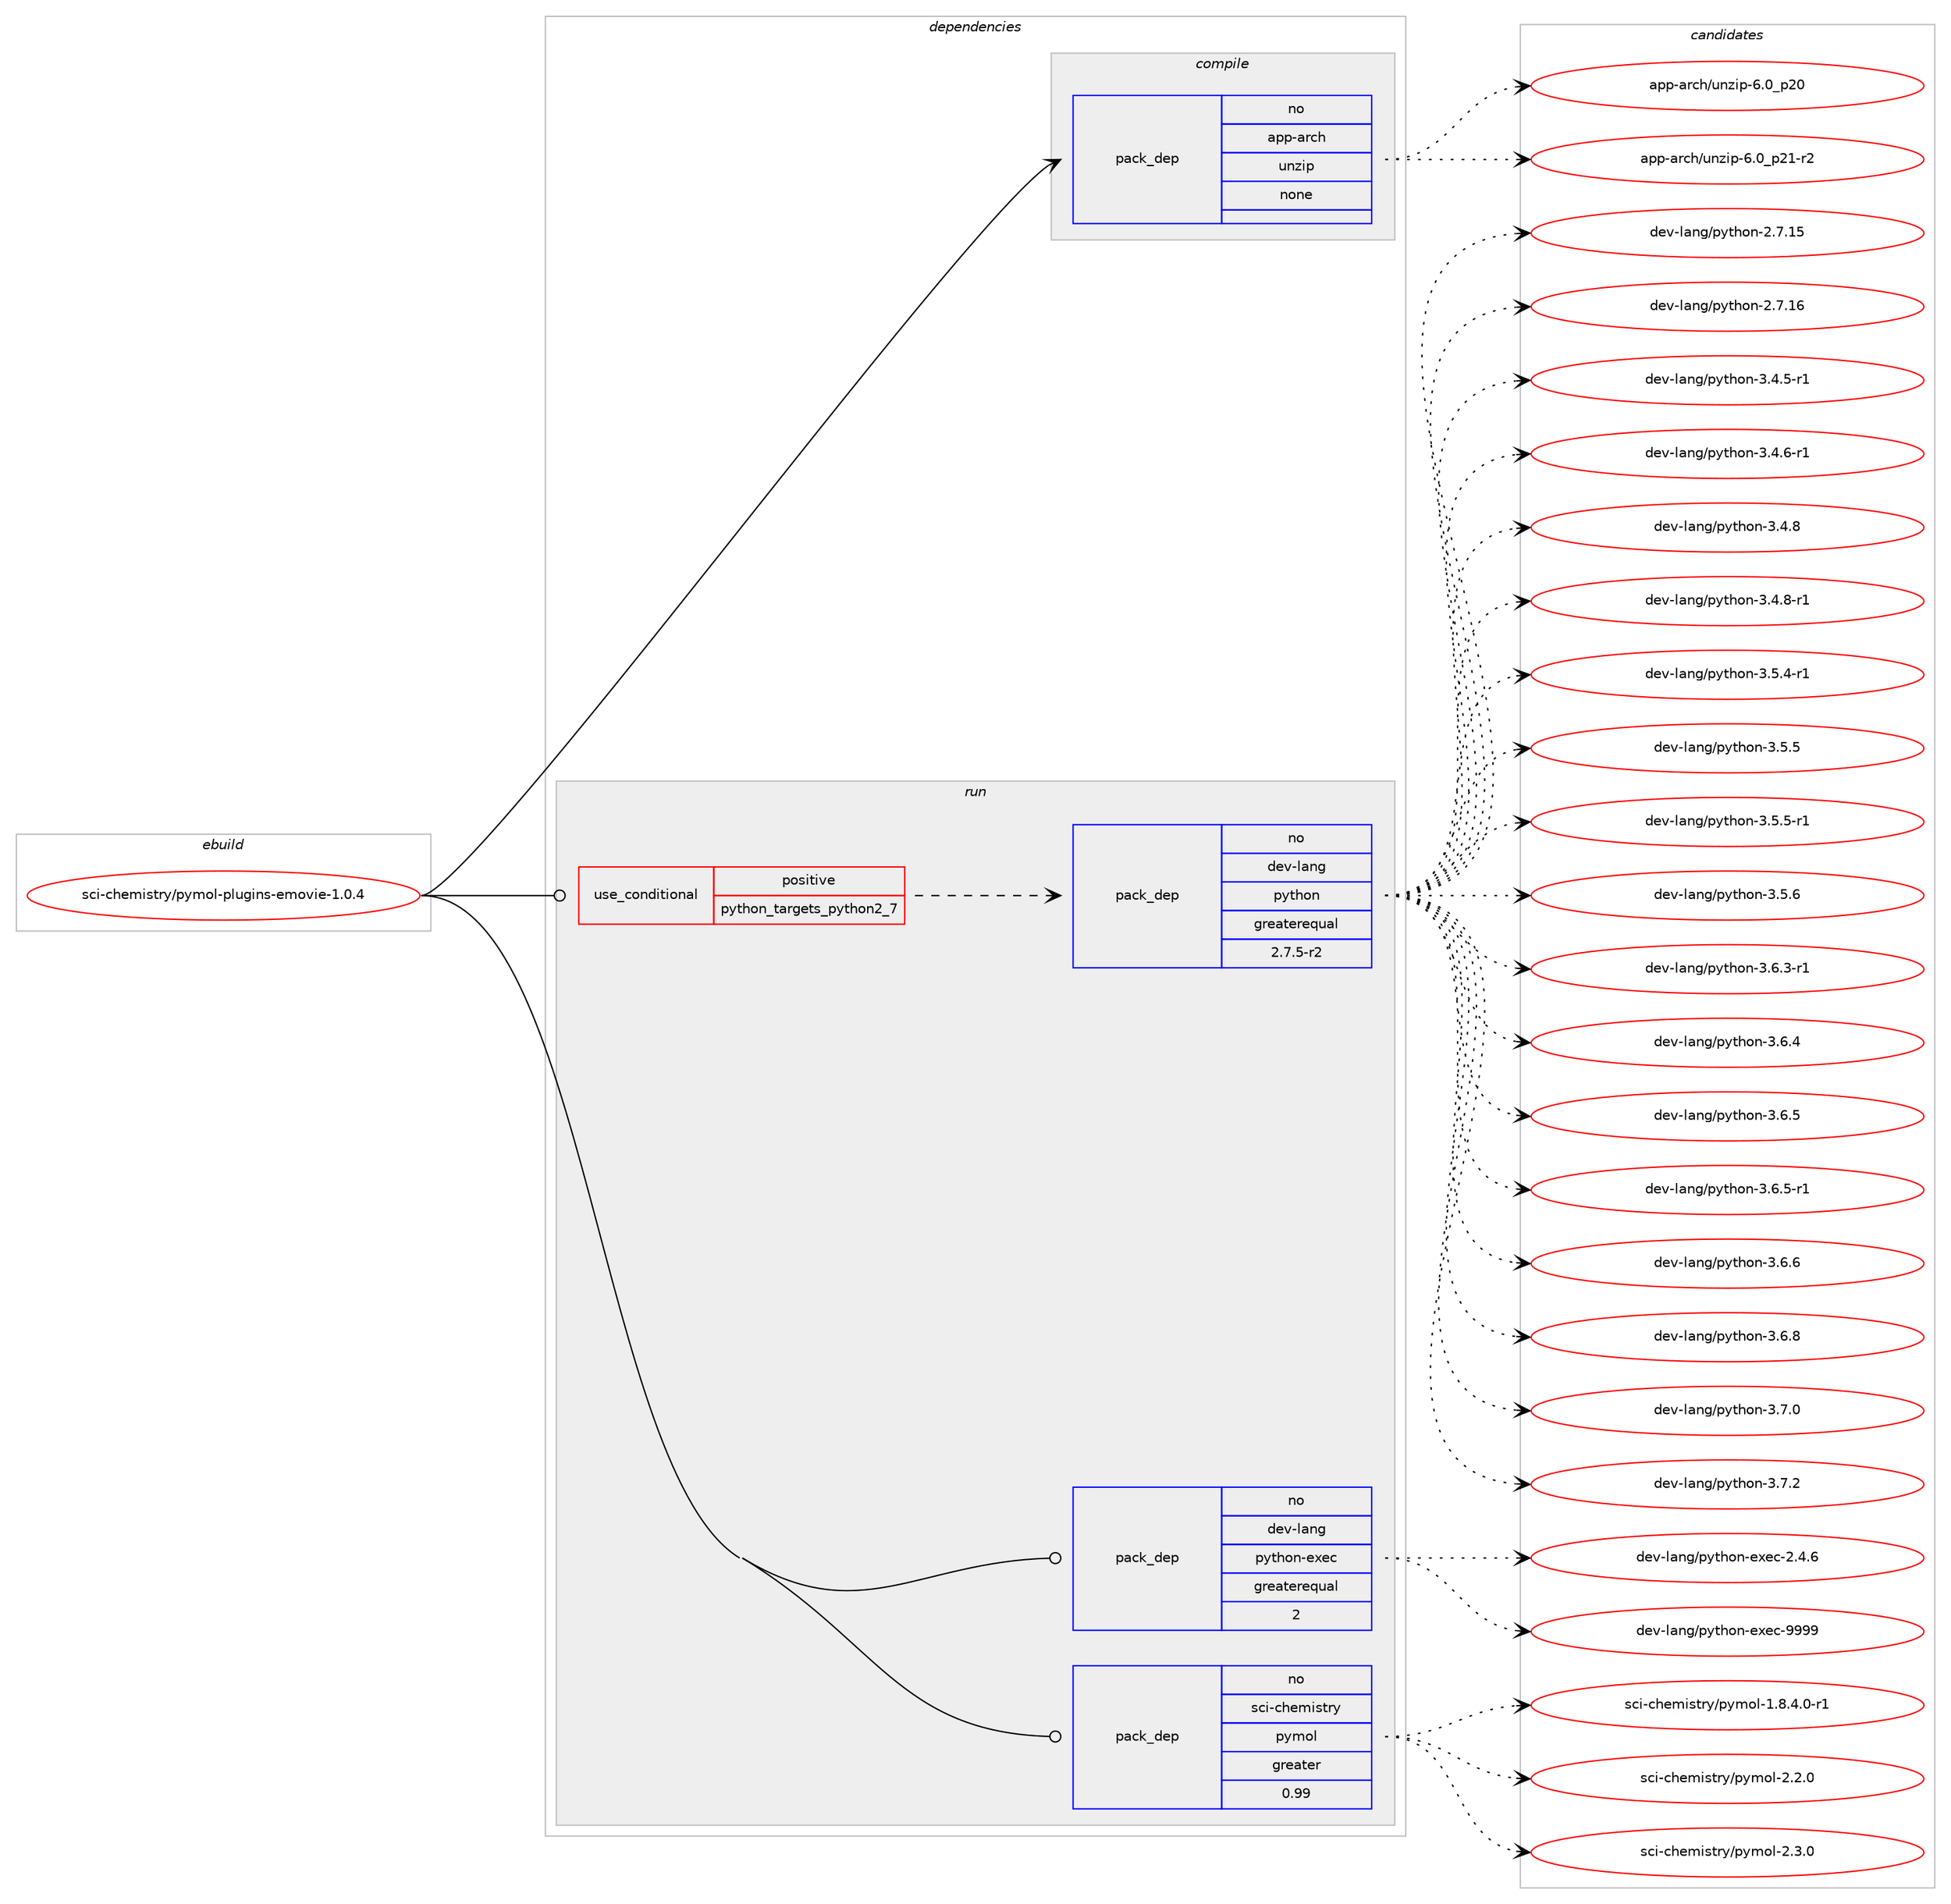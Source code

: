 digraph prolog {

# *************
# Graph options
# *************

newrank=true;
concentrate=true;
compound=true;
graph [rankdir=LR,fontname=Helvetica,fontsize=10,ranksep=1.5];#, ranksep=2.5, nodesep=0.2];
edge  [arrowhead=vee];
node  [fontname=Helvetica,fontsize=10];

# **********
# The ebuild
# **********

subgraph cluster_leftcol {
color=gray;
rank=same;
label=<<i>ebuild</i>>;
id [label="sci-chemistry/pymol-plugins-emovie-1.0.4", color=red, width=4, href="../sci-chemistry/pymol-plugins-emovie-1.0.4.svg"];
}

# ****************
# The dependencies
# ****************

subgraph cluster_midcol {
color=gray;
label=<<i>dependencies</i>>;
subgraph cluster_compile {
fillcolor="#eeeeee";
style=filled;
label=<<i>compile</i>>;
subgraph pack1208508 {
dependency1688665 [label=<<TABLE BORDER="0" CELLBORDER="1" CELLSPACING="0" CELLPADDING="4" WIDTH="220"><TR><TD ROWSPAN="6" CELLPADDING="30">pack_dep</TD></TR><TR><TD WIDTH="110">no</TD></TR><TR><TD>app-arch</TD></TR><TR><TD>unzip</TD></TR><TR><TD>none</TD></TR><TR><TD></TD></TR></TABLE>>, shape=none, color=blue];
}
id:e -> dependency1688665:w [weight=20,style="solid",arrowhead="vee"];
}
subgraph cluster_compileandrun {
fillcolor="#eeeeee";
style=filled;
label=<<i>compile and run</i>>;
}
subgraph cluster_run {
fillcolor="#eeeeee";
style=filled;
label=<<i>run</i>>;
subgraph cond452501 {
dependency1688666 [label=<<TABLE BORDER="0" CELLBORDER="1" CELLSPACING="0" CELLPADDING="4"><TR><TD ROWSPAN="3" CELLPADDING="10">use_conditional</TD></TR><TR><TD>positive</TD></TR><TR><TD>python_targets_python2_7</TD></TR></TABLE>>, shape=none, color=red];
subgraph pack1208509 {
dependency1688667 [label=<<TABLE BORDER="0" CELLBORDER="1" CELLSPACING="0" CELLPADDING="4" WIDTH="220"><TR><TD ROWSPAN="6" CELLPADDING="30">pack_dep</TD></TR><TR><TD WIDTH="110">no</TD></TR><TR><TD>dev-lang</TD></TR><TR><TD>python</TD></TR><TR><TD>greaterequal</TD></TR><TR><TD>2.7.5-r2</TD></TR></TABLE>>, shape=none, color=blue];
}
dependency1688666:e -> dependency1688667:w [weight=20,style="dashed",arrowhead="vee"];
}
id:e -> dependency1688666:w [weight=20,style="solid",arrowhead="odot"];
subgraph pack1208510 {
dependency1688668 [label=<<TABLE BORDER="0" CELLBORDER="1" CELLSPACING="0" CELLPADDING="4" WIDTH="220"><TR><TD ROWSPAN="6" CELLPADDING="30">pack_dep</TD></TR><TR><TD WIDTH="110">no</TD></TR><TR><TD>dev-lang</TD></TR><TR><TD>python-exec</TD></TR><TR><TD>greaterequal</TD></TR><TR><TD>2</TD></TR></TABLE>>, shape=none, color=blue];
}
id:e -> dependency1688668:w [weight=20,style="solid",arrowhead="odot"];
subgraph pack1208511 {
dependency1688669 [label=<<TABLE BORDER="0" CELLBORDER="1" CELLSPACING="0" CELLPADDING="4" WIDTH="220"><TR><TD ROWSPAN="6" CELLPADDING="30">pack_dep</TD></TR><TR><TD WIDTH="110">no</TD></TR><TR><TD>sci-chemistry</TD></TR><TR><TD>pymol</TD></TR><TR><TD>greater</TD></TR><TR><TD>0.99</TD></TR></TABLE>>, shape=none, color=blue];
}
id:e -> dependency1688669:w [weight=20,style="solid",arrowhead="odot"];
}
}

# **************
# The candidates
# **************

subgraph cluster_choices {
rank=same;
color=gray;
label=<<i>candidates</i>>;

subgraph choice1208508 {
color=black;
nodesep=1;
choice971121124597114991044711711012210511245544648951125048 [label="app-arch/unzip-6.0_p20", color=red, width=4,href="../app-arch/unzip-6.0_p20.svg"];
choice9711211245971149910447117110122105112455446489511250494511450 [label="app-arch/unzip-6.0_p21-r2", color=red, width=4,href="../app-arch/unzip-6.0_p21-r2.svg"];
dependency1688665:e -> choice971121124597114991044711711012210511245544648951125048:w [style=dotted,weight="100"];
dependency1688665:e -> choice9711211245971149910447117110122105112455446489511250494511450:w [style=dotted,weight="100"];
}
subgraph choice1208509 {
color=black;
nodesep=1;
choice10010111845108971101034711212111610411111045504655464953 [label="dev-lang/python-2.7.15", color=red, width=4,href="../dev-lang/python-2.7.15.svg"];
choice10010111845108971101034711212111610411111045504655464954 [label="dev-lang/python-2.7.16", color=red, width=4,href="../dev-lang/python-2.7.16.svg"];
choice1001011184510897110103471121211161041111104551465246534511449 [label="dev-lang/python-3.4.5-r1", color=red, width=4,href="../dev-lang/python-3.4.5-r1.svg"];
choice1001011184510897110103471121211161041111104551465246544511449 [label="dev-lang/python-3.4.6-r1", color=red, width=4,href="../dev-lang/python-3.4.6-r1.svg"];
choice100101118451089711010347112121116104111110455146524656 [label="dev-lang/python-3.4.8", color=red, width=4,href="../dev-lang/python-3.4.8.svg"];
choice1001011184510897110103471121211161041111104551465246564511449 [label="dev-lang/python-3.4.8-r1", color=red, width=4,href="../dev-lang/python-3.4.8-r1.svg"];
choice1001011184510897110103471121211161041111104551465346524511449 [label="dev-lang/python-3.5.4-r1", color=red, width=4,href="../dev-lang/python-3.5.4-r1.svg"];
choice100101118451089711010347112121116104111110455146534653 [label="dev-lang/python-3.5.5", color=red, width=4,href="../dev-lang/python-3.5.5.svg"];
choice1001011184510897110103471121211161041111104551465346534511449 [label="dev-lang/python-3.5.5-r1", color=red, width=4,href="../dev-lang/python-3.5.5-r1.svg"];
choice100101118451089711010347112121116104111110455146534654 [label="dev-lang/python-3.5.6", color=red, width=4,href="../dev-lang/python-3.5.6.svg"];
choice1001011184510897110103471121211161041111104551465446514511449 [label="dev-lang/python-3.6.3-r1", color=red, width=4,href="../dev-lang/python-3.6.3-r1.svg"];
choice100101118451089711010347112121116104111110455146544652 [label="dev-lang/python-3.6.4", color=red, width=4,href="../dev-lang/python-3.6.4.svg"];
choice100101118451089711010347112121116104111110455146544653 [label="dev-lang/python-3.6.5", color=red, width=4,href="../dev-lang/python-3.6.5.svg"];
choice1001011184510897110103471121211161041111104551465446534511449 [label="dev-lang/python-3.6.5-r1", color=red, width=4,href="../dev-lang/python-3.6.5-r1.svg"];
choice100101118451089711010347112121116104111110455146544654 [label="dev-lang/python-3.6.6", color=red, width=4,href="../dev-lang/python-3.6.6.svg"];
choice100101118451089711010347112121116104111110455146544656 [label="dev-lang/python-3.6.8", color=red, width=4,href="../dev-lang/python-3.6.8.svg"];
choice100101118451089711010347112121116104111110455146554648 [label="dev-lang/python-3.7.0", color=red, width=4,href="../dev-lang/python-3.7.0.svg"];
choice100101118451089711010347112121116104111110455146554650 [label="dev-lang/python-3.7.2", color=red, width=4,href="../dev-lang/python-3.7.2.svg"];
dependency1688667:e -> choice10010111845108971101034711212111610411111045504655464953:w [style=dotted,weight="100"];
dependency1688667:e -> choice10010111845108971101034711212111610411111045504655464954:w [style=dotted,weight="100"];
dependency1688667:e -> choice1001011184510897110103471121211161041111104551465246534511449:w [style=dotted,weight="100"];
dependency1688667:e -> choice1001011184510897110103471121211161041111104551465246544511449:w [style=dotted,weight="100"];
dependency1688667:e -> choice100101118451089711010347112121116104111110455146524656:w [style=dotted,weight="100"];
dependency1688667:e -> choice1001011184510897110103471121211161041111104551465246564511449:w [style=dotted,weight="100"];
dependency1688667:e -> choice1001011184510897110103471121211161041111104551465346524511449:w [style=dotted,weight="100"];
dependency1688667:e -> choice100101118451089711010347112121116104111110455146534653:w [style=dotted,weight="100"];
dependency1688667:e -> choice1001011184510897110103471121211161041111104551465346534511449:w [style=dotted,weight="100"];
dependency1688667:e -> choice100101118451089711010347112121116104111110455146534654:w [style=dotted,weight="100"];
dependency1688667:e -> choice1001011184510897110103471121211161041111104551465446514511449:w [style=dotted,weight="100"];
dependency1688667:e -> choice100101118451089711010347112121116104111110455146544652:w [style=dotted,weight="100"];
dependency1688667:e -> choice100101118451089711010347112121116104111110455146544653:w [style=dotted,weight="100"];
dependency1688667:e -> choice1001011184510897110103471121211161041111104551465446534511449:w [style=dotted,weight="100"];
dependency1688667:e -> choice100101118451089711010347112121116104111110455146544654:w [style=dotted,weight="100"];
dependency1688667:e -> choice100101118451089711010347112121116104111110455146544656:w [style=dotted,weight="100"];
dependency1688667:e -> choice100101118451089711010347112121116104111110455146554648:w [style=dotted,weight="100"];
dependency1688667:e -> choice100101118451089711010347112121116104111110455146554650:w [style=dotted,weight="100"];
}
subgraph choice1208510 {
color=black;
nodesep=1;
choice1001011184510897110103471121211161041111104510112010199455046524654 [label="dev-lang/python-exec-2.4.6", color=red, width=4,href="../dev-lang/python-exec-2.4.6.svg"];
choice10010111845108971101034711212111610411111045101120101994557575757 [label="dev-lang/python-exec-9999", color=red, width=4,href="../dev-lang/python-exec-9999.svg"];
dependency1688668:e -> choice1001011184510897110103471121211161041111104510112010199455046524654:w [style=dotted,weight="100"];
dependency1688668:e -> choice10010111845108971101034711212111610411111045101120101994557575757:w [style=dotted,weight="100"];
}
subgraph choice1208511 {
color=black;
nodesep=1;
choice1159910545991041011091051151161141214711212110911110845494656465246484511449 [label="sci-chemistry/pymol-1.8.4.0-r1", color=red, width=4,href="../sci-chemistry/pymol-1.8.4.0-r1.svg"];
choice11599105459910410110910511511611412147112121109111108455046504648 [label="sci-chemistry/pymol-2.2.0", color=red, width=4,href="../sci-chemistry/pymol-2.2.0.svg"];
choice11599105459910410110910511511611412147112121109111108455046514648 [label="sci-chemistry/pymol-2.3.0", color=red, width=4,href="../sci-chemistry/pymol-2.3.0.svg"];
dependency1688669:e -> choice1159910545991041011091051151161141214711212110911110845494656465246484511449:w [style=dotted,weight="100"];
dependency1688669:e -> choice11599105459910410110910511511611412147112121109111108455046504648:w [style=dotted,weight="100"];
dependency1688669:e -> choice11599105459910410110910511511611412147112121109111108455046514648:w [style=dotted,weight="100"];
}
}

}
